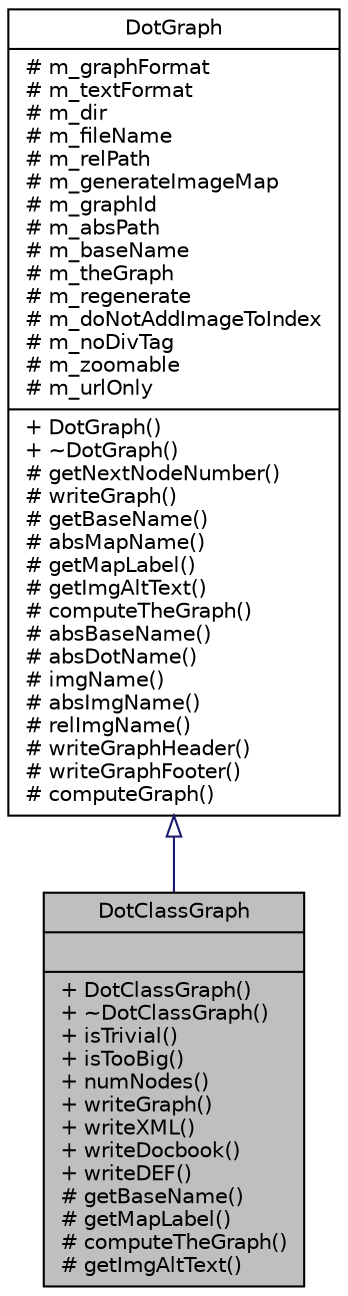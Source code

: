 digraph "DotClassGraph"
{
 // LATEX_PDF_SIZE
  edge [fontname="Helvetica",fontsize="10",labelfontname="Helvetica",labelfontsize="10"];
  node [fontname="Helvetica",fontsize="10",shape=record];
  Node1 [label="{DotClassGraph\n||+ DotClassGraph()\l+ ~DotClassGraph()\l+ isTrivial()\l+ isTooBig()\l+ numNodes()\l+ writeGraph()\l+ writeXML()\l+ writeDocbook()\l+ writeDEF()\l# getBaseName()\l# getMapLabel()\l# computeTheGraph()\l# getImgAltText()\l}",height=0.2,width=0.4,color="black", fillcolor="grey75", style="filled", fontcolor="black",tooltip=" "];
  Node2 -> Node1 [dir="back",color="midnightblue",fontsize="10",style="solid",arrowtail="onormal"];
  Node2 [label="{DotGraph\n|# m_graphFormat\l# m_textFormat\l# m_dir\l# m_fileName\l# m_relPath\l# m_generateImageMap\l# m_graphId\l# m_absPath\l# m_baseName\l# m_theGraph\l# m_regenerate\l# m_doNotAddImageToIndex\l# m_noDivTag\l# m_zoomable\l# m_urlOnly\l|+ DotGraph()\l+ ~DotGraph()\l# getNextNodeNumber()\l# writeGraph()\l# getBaseName()\l# absMapName()\l# getMapLabel()\l# getImgAltText()\l# computeTheGraph()\l# absBaseName()\l# absDotName()\l# imgName()\l# absImgName()\l# relImgName()\l# writeGraphHeader()\l# writeGraphFooter()\l# computeGraph()\l}",height=0.2,width=0.4,color="black", fillcolor="white", style="filled",URL="$classDotGraph.html",tooltip=" "];
}
